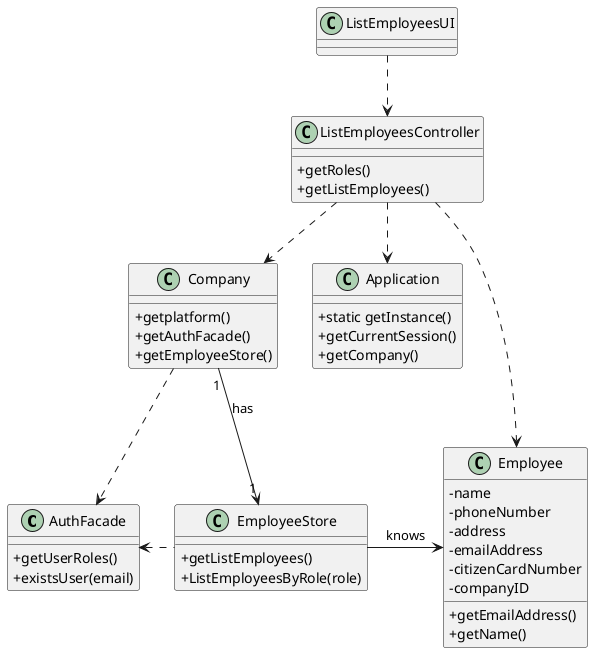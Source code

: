 @startuml
skinparam classAttributeIconSize 0


class AuthFacade{
+getUserRoles()
+existsUser(email)
}

class Application {
  +static getInstance()
  +getCurrentSession()
  +getCompany()

}

class Company {
+getplatform()
+getAuthFacade()
+getEmployeeStore()
}

class Employee {
-name
-phoneNumber
-address
-emailAddress
-citizenCardNumber
-companyID
+getEmailAddress()
+getName()
}


class EmployeeStore{
+getListEmployees()
+ListEmployeesByRole(role)

}






class ListEmployeesController {
+getRoles()
  +getListEmployees()




}

class ListEmployeesUI {

}

ListEmployeesUI ..> ListEmployeesController
ListEmployeesController ..> Application
ListEmployeesController ..> Company
Company ..> AuthFacade
EmployeeStore .left.> AuthFacade
ListEmployeesController ..> Employee
Company "1" --> "1" EmployeeStore : has
EmployeeStore -right-> Employee : knows





@enduml